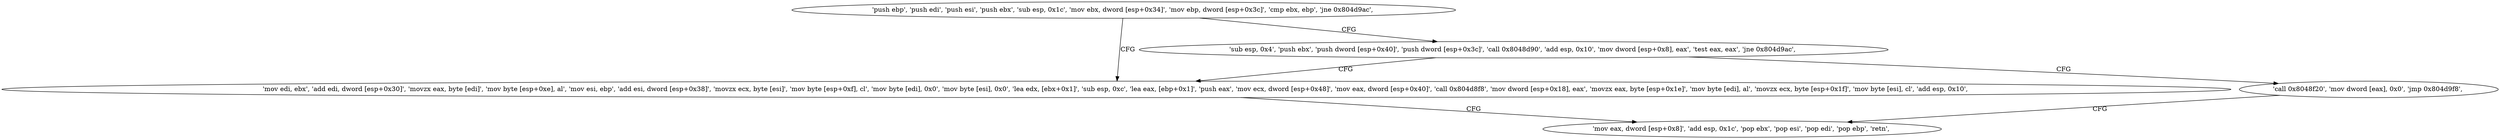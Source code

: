 digraph "func" {
"134535536" [label = "'push ebp', 'push edi', 'push esi', 'push ebx', 'sub esp, 0x1c', 'mov ebx, dword [esp+0x34]', 'mov ebp, dword [esp+0x3c]', 'cmp ebx, ebp', 'jne 0x804d9ac', " ]
"134535596" [label = "'mov edi, ebx', 'add edi, dword [esp+0x30]', 'movzx eax, byte [edi]', 'mov byte [esp+0xe], al', 'mov esi, ebp', 'add esi, dword [esp+0x38]', 'movzx ecx, byte [esi]', 'mov byte [esp+0xf], cl', 'mov byte [edi], 0x0', 'mov byte [esi], 0x0', 'lea edx, [ebx+0x1]', 'sub esp, 0xc', 'lea eax, [ebp+0x1]', 'push eax', 'mov ecx, dword [esp+0x48]', 'mov eax, dword [esp+0x40]', 'call 0x804d8f8', 'mov dword [esp+0x18], eax', 'movzx eax, byte [esp+0x1e]', 'mov byte [edi], al', 'movzx ecx, byte [esp+0x1f]', 'mov byte [esi], cl', 'add esp, 0x10', " ]
"134535555" [label = "'sub esp, 0x4', 'push ebx', 'push dword [esp+0x40]', 'push dword [esp+0x3c]', 'call 0x8048d90', 'add esp, 0x10', 'mov dword [esp+0x8], eax', 'test eax, eax', 'jne 0x804d9ac', " ]
"134535672" [label = "'mov eax, dword [esp+0x8]', 'add esp, 0x1c', 'pop ebx', 'pop esi', 'pop edi', 'pop ebp', 'retn', " ]
"134535583" [label = "'call 0x8048f20', 'mov dword [eax], 0x0', 'jmp 0x804d9f8', " ]
"134535536" -> "134535596" [ label = "CFG" ]
"134535536" -> "134535555" [ label = "CFG" ]
"134535596" -> "134535672" [ label = "CFG" ]
"134535555" -> "134535596" [ label = "CFG" ]
"134535555" -> "134535583" [ label = "CFG" ]
"134535583" -> "134535672" [ label = "CFG" ]
}
